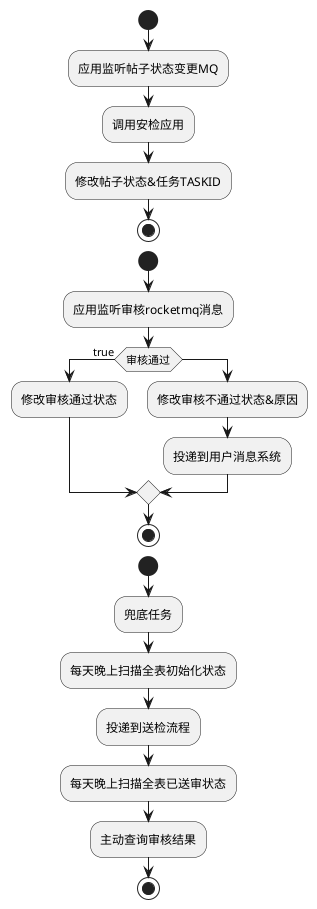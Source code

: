 @startuml
start
:应用监听帖子状态变更MQ;
:调用安检应用;
:修改帖子状态&任务TASKID;
stop

start
:应用监听审核rocketmq消息;
if(审核通过) then (true)
:修改审核通过状态;
else
:修改审核不通过状态&原因;
:投递到用户消息系统;
endif
stop

start
:兜底任务;
:每天晚上扫描全表初始化状态;
:投递到送检流程;
:每天晚上扫描全表已送审状态;
:主动查询审核结果;
stop

@enduml
